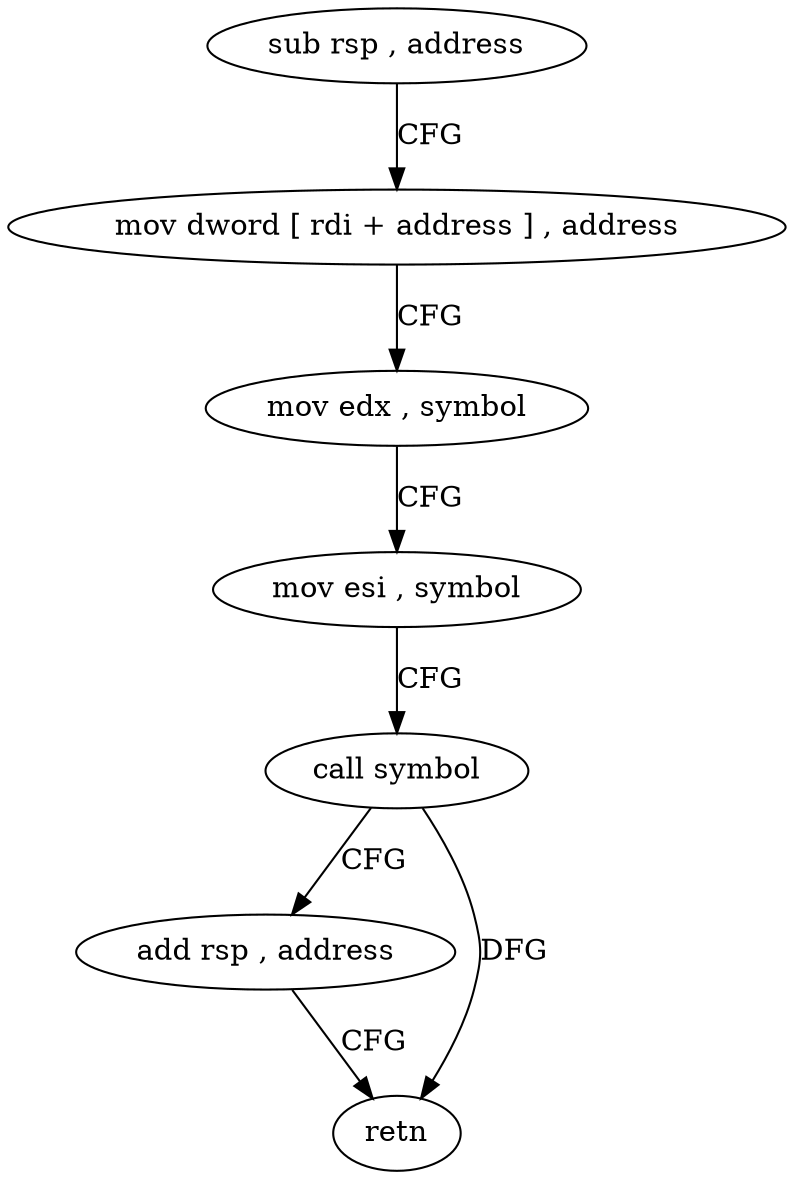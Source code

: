 digraph "func" {
"4375394" [label = "sub rsp , address" ]
"4375398" [label = "mov dword [ rdi + address ] , address" ]
"4375405" [label = "mov edx , symbol" ]
"4375410" [label = "mov esi , symbol" ]
"4375415" [label = "call symbol" ]
"4375420" [label = "add rsp , address" ]
"4375424" [label = "retn" ]
"4375394" -> "4375398" [ label = "CFG" ]
"4375398" -> "4375405" [ label = "CFG" ]
"4375405" -> "4375410" [ label = "CFG" ]
"4375410" -> "4375415" [ label = "CFG" ]
"4375415" -> "4375420" [ label = "CFG" ]
"4375415" -> "4375424" [ label = "DFG" ]
"4375420" -> "4375424" [ label = "CFG" ]
}
